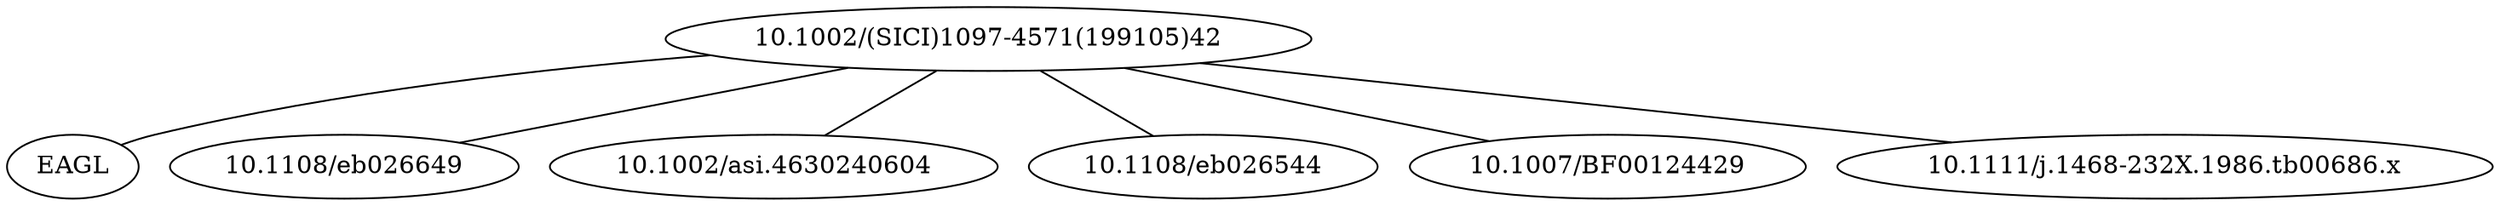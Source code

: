 strict graph mind_map252 {
	"10.1002/(SICI)1097-4571(199105)42" -- EAGL
	"10.1002/(SICI)1097-4571(199105)42" -- "10.1108/eb026649"
	"10.1002/(SICI)1097-4571(199105)42" -- "10.1002/asi.4630240604"
	"10.1002/(SICI)1097-4571(199105)42" -- "10.1108/eb026544"
	"10.1002/(SICI)1097-4571(199105)42" -- "10.1007/BF00124429"
	"10.1002/(SICI)1097-4571(199105)42" -- "10.1111/j.1468-232X.1986.tb00686.x"
}
